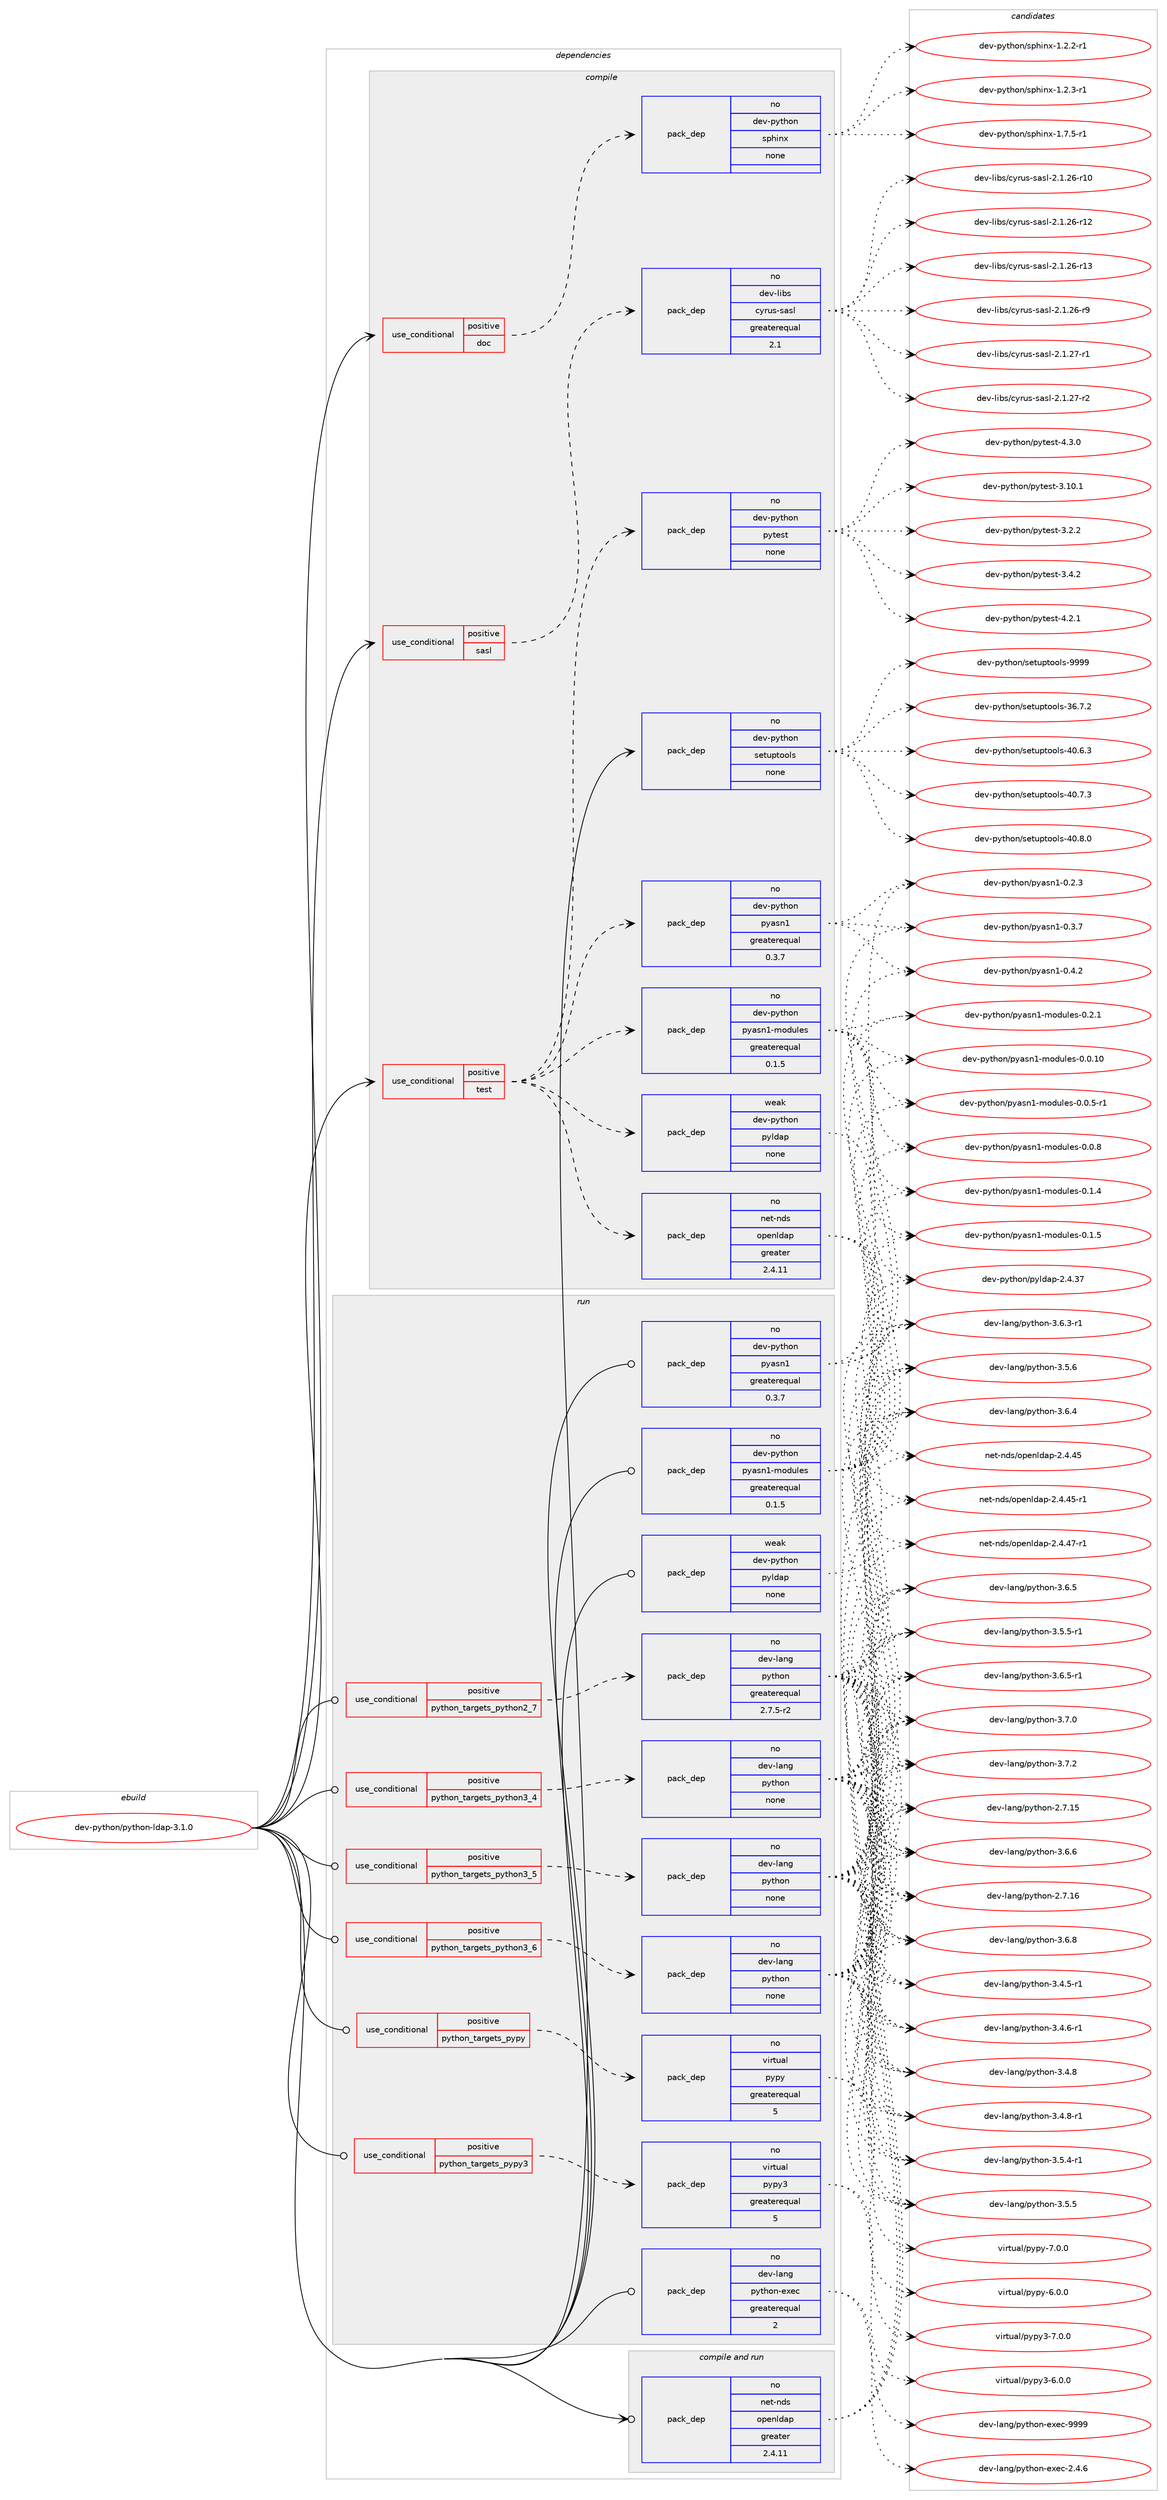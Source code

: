 digraph prolog {

# *************
# Graph options
# *************

newrank=true;
concentrate=true;
compound=true;
graph [rankdir=LR,fontname=Helvetica,fontsize=10,ranksep=1.5];#, ranksep=2.5, nodesep=0.2];
edge  [arrowhead=vee];
node  [fontname=Helvetica,fontsize=10];

# **********
# The ebuild
# **********

subgraph cluster_leftcol {
color=gray;
rank=same;
label=<<i>ebuild</i>>;
id [label="dev-python/python-ldap-3.1.0", color=red, width=4, href="../dev-python/python-ldap-3.1.0.svg"];
}

# ****************
# The dependencies
# ****************

subgraph cluster_midcol {
color=gray;
label=<<i>dependencies</i>>;
subgraph cluster_compile {
fillcolor="#eeeeee";
style=filled;
label=<<i>compile</i>>;
subgraph cond382761 {
dependency1435427 [label=<<TABLE BORDER="0" CELLBORDER="1" CELLSPACING="0" CELLPADDING="4"><TR><TD ROWSPAN="3" CELLPADDING="10">use_conditional</TD></TR><TR><TD>positive</TD></TR><TR><TD>doc</TD></TR></TABLE>>, shape=none, color=red];
subgraph pack1029312 {
dependency1435428 [label=<<TABLE BORDER="0" CELLBORDER="1" CELLSPACING="0" CELLPADDING="4" WIDTH="220"><TR><TD ROWSPAN="6" CELLPADDING="30">pack_dep</TD></TR><TR><TD WIDTH="110">no</TD></TR><TR><TD>dev-python</TD></TR><TR><TD>sphinx</TD></TR><TR><TD>none</TD></TR><TR><TD></TD></TR></TABLE>>, shape=none, color=blue];
}
dependency1435427:e -> dependency1435428:w [weight=20,style="dashed",arrowhead="vee"];
}
id:e -> dependency1435427:w [weight=20,style="solid",arrowhead="vee"];
subgraph cond382762 {
dependency1435429 [label=<<TABLE BORDER="0" CELLBORDER="1" CELLSPACING="0" CELLPADDING="4"><TR><TD ROWSPAN="3" CELLPADDING="10">use_conditional</TD></TR><TR><TD>positive</TD></TR><TR><TD>sasl</TD></TR></TABLE>>, shape=none, color=red];
subgraph pack1029313 {
dependency1435430 [label=<<TABLE BORDER="0" CELLBORDER="1" CELLSPACING="0" CELLPADDING="4" WIDTH="220"><TR><TD ROWSPAN="6" CELLPADDING="30">pack_dep</TD></TR><TR><TD WIDTH="110">no</TD></TR><TR><TD>dev-libs</TD></TR><TR><TD>cyrus-sasl</TD></TR><TR><TD>greaterequal</TD></TR><TR><TD>2.1</TD></TR></TABLE>>, shape=none, color=blue];
}
dependency1435429:e -> dependency1435430:w [weight=20,style="dashed",arrowhead="vee"];
}
id:e -> dependency1435429:w [weight=20,style="solid",arrowhead="vee"];
subgraph cond382763 {
dependency1435431 [label=<<TABLE BORDER="0" CELLBORDER="1" CELLSPACING="0" CELLPADDING="4"><TR><TD ROWSPAN="3" CELLPADDING="10">use_conditional</TD></TR><TR><TD>positive</TD></TR><TR><TD>test</TD></TR></TABLE>>, shape=none, color=red];
subgraph pack1029314 {
dependency1435432 [label=<<TABLE BORDER="0" CELLBORDER="1" CELLSPACING="0" CELLPADDING="4" WIDTH="220"><TR><TD ROWSPAN="6" CELLPADDING="30">pack_dep</TD></TR><TR><TD WIDTH="110">weak</TD></TR><TR><TD>dev-python</TD></TR><TR><TD>pyldap</TD></TR><TR><TD>none</TD></TR><TR><TD></TD></TR></TABLE>>, shape=none, color=blue];
}
dependency1435431:e -> dependency1435432:w [weight=20,style="dashed",arrowhead="vee"];
subgraph pack1029315 {
dependency1435433 [label=<<TABLE BORDER="0" CELLBORDER="1" CELLSPACING="0" CELLPADDING="4" WIDTH="220"><TR><TD ROWSPAN="6" CELLPADDING="30">pack_dep</TD></TR><TR><TD WIDTH="110">no</TD></TR><TR><TD>dev-python</TD></TR><TR><TD>pyasn1</TD></TR><TR><TD>greaterequal</TD></TR><TR><TD>0.3.7</TD></TR></TABLE>>, shape=none, color=blue];
}
dependency1435431:e -> dependency1435433:w [weight=20,style="dashed",arrowhead="vee"];
subgraph pack1029316 {
dependency1435434 [label=<<TABLE BORDER="0" CELLBORDER="1" CELLSPACING="0" CELLPADDING="4" WIDTH="220"><TR><TD ROWSPAN="6" CELLPADDING="30">pack_dep</TD></TR><TR><TD WIDTH="110">no</TD></TR><TR><TD>dev-python</TD></TR><TR><TD>pyasn1-modules</TD></TR><TR><TD>greaterequal</TD></TR><TR><TD>0.1.5</TD></TR></TABLE>>, shape=none, color=blue];
}
dependency1435431:e -> dependency1435434:w [weight=20,style="dashed",arrowhead="vee"];
subgraph pack1029317 {
dependency1435435 [label=<<TABLE BORDER="0" CELLBORDER="1" CELLSPACING="0" CELLPADDING="4" WIDTH="220"><TR><TD ROWSPAN="6" CELLPADDING="30">pack_dep</TD></TR><TR><TD WIDTH="110">no</TD></TR><TR><TD>net-nds</TD></TR><TR><TD>openldap</TD></TR><TR><TD>greater</TD></TR><TR><TD>2.4.11</TD></TR></TABLE>>, shape=none, color=blue];
}
dependency1435431:e -> dependency1435435:w [weight=20,style="dashed",arrowhead="vee"];
subgraph pack1029318 {
dependency1435436 [label=<<TABLE BORDER="0" CELLBORDER="1" CELLSPACING="0" CELLPADDING="4" WIDTH="220"><TR><TD ROWSPAN="6" CELLPADDING="30">pack_dep</TD></TR><TR><TD WIDTH="110">no</TD></TR><TR><TD>dev-python</TD></TR><TR><TD>pytest</TD></TR><TR><TD>none</TD></TR><TR><TD></TD></TR></TABLE>>, shape=none, color=blue];
}
dependency1435431:e -> dependency1435436:w [weight=20,style="dashed",arrowhead="vee"];
}
id:e -> dependency1435431:w [weight=20,style="solid",arrowhead="vee"];
subgraph pack1029319 {
dependency1435437 [label=<<TABLE BORDER="0" CELLBORDER="1" CELLSPACING="0" CELLPADDING="4" WIDTH="220"><TR><TD ROWSPAN="6" CELLPADDING="30">pack_dep</TD></TR><TR><TD WIDTH="110">no</TD></TR><TR><TD>dev-python</TD></TR><TR><TD>setuptools</TD></TR><TR><TD>none</TD></TR><TR><TD></TD></TR></TABLE>>, shape=none, color=blue];
}
id:e -> dependency1435437:w [weight=20,style="solid",arrowhead="vee"];
}
subgraph cluster_compileandrun {
fillcolor="#eeeeee";
style=filled;
label=<<i>compile and run</i>>;
subgraph pack1029320 {
dependency1435438 [label=<<TABLE BORDER="0" CELLBORDER="1" CELLSPACING="0" CELLPADDING="4" WIDTH="220"><TR><TD ROWSPAN="6" CELLPADDING="30">pack_dep</TD></TR><TR><TD WIDTH="110">no</TD></TR><TR><TD>net-nds</TD></TR><TR><TD>openldap</TD></TR><TR><TD>greater</TD></TR><TR><TD>2.4.11</TD></TR></TABLE>>, shape=none, color=blue];
}
id:e -> dependency1435438:w [weight=20,style="solid",arrowhead="odotvee"];
}
subgraph cluster_run {
fillcolor="#eeeeee";
style=filled;
label=<<i>run</i>>;
subgraph cond382764 {
dependency1435439 [label=<<TABLE BORDER="0" CELLBORDER="1" CELLSPACING="0" CELLPADDING="4"><TR><TD ROWSPAN="3" CELLPADDING="10">use_conditional</TD></TR><TR><TD>positive</TD></TR><TR><TD>python_targets_pypy</TD></TR></TABLE>>, shape=none, color=red];
subgraph pack1029321 {
dependency1435440 [label=<<TABLE BORDER="0" CELLBORDER="1" CELLSPACING="0" CELLPADDING="4" WIDTH="220"><TR><TD ROWSPAN="6" CELLPADDING="30">pack_dep</TD></TR><TR><TD WIDTH="110">no</TD></TR><TR><TD>virtual</TD></TR><TR><TD>pypy</TD></TR><TR><TD>greaterequal</TD></TR><TR><TD>5</TD></TR></TABLE>>, shape=none, color=blue];
}
dependency1435439:e -> dependency1435440:w [weight=20,style="dashed",arrowhead="vee"];
}
id:e -> dependency1435439:w [weight=20,style="solid",arrowhead="odot"];
subgraph cond382765 {
dependency1435441 [label=<<TABLE BORDER="0" CELLBORDER="1" CELLSPACING="0" CELLPADDING="4"><TR><TD ROWSPAN="3" CELLPADDING="10">use_conditional</TD></TR><TR><TD>positive</TD></TR><TR><TD>python_targets_pypy3</TD></TR></TABLE>>, shape=none, color=red];
subgraph pack1029322 {
dependency1435442 [label=<<TABLE BORDER="0" CELLBORDER="1" CELLSPACING="0" CELLPADDING="4" WIDTH="220"><TR><TD ROWSPAN="6" CELLPADDING="30">pack_dep</TD></TR><TR><TD WIDTH="110">no</TD></TR><TR><TD>virtual</TD></TR><TR><TD>pypy3</TD></TR><TR><TD>greaterequal</TD></TR><TR><TD>5</TD></TR></TABLE>>, shape=none, color=blue];
}
dependency1435441:e -> dependency1435442:w [weight=20,style="dashed",arrowhead="vee"];
}
id:e -> dependency1435441:w [weight=20,style="solid",arrowhead="odot"];
subgraph cond382766 {
dependency1435443 [label=<<TABLE BORDER="0" CELLBORDER="1" CELLSPACING="0" CELLPADDING="4"><TR><TD ROWSPAN="3" CELLPADDING="10">use_conditional</TD></TR><TR><TD>positive</TD></TR><TR><TD>python_targets_python2_7</TD></TR></TABLE>>, shape=none, color=red];
subgraph pack1029323 {
dependency1435444 [label=<<TABLE BORDER="0" CELLBORDER="1" CELLSPACING="0" CELLPADDING="4" WIDTH="220"><TR><TD ROWSPAN="6" CELLPADDING="30">pack_dep</TD></TR><TR><TD WIDTH="110">no</TD></TR><TR><TD>dev-lang</TD></TR><TR><TD>python</TD></TR><TR><TD>greaterequal</TD></TR><TR><TD>2.7.5-r2</TD></TR></TABLE>>, shape=none, color=blue];
}
dependency1435443:e -> dependency1435444:w [weight=20,style="dashed",arrowhead="vee"];
}
id:e -> dependency1435443:w [weight=20,style="solid",arrowhead="odot"];
subgraph cond382767 {
dependency1435445 [label=<<TABLE BORDER="0" CELLBORDER="1" CELLSPACING="0" CELLPADDING="4"><TR><TD ROWSPAN="3" CELLPADDING="10">use_conditional</TD></TR><TR><TD>positive</TD></TR><TR><TD>python_targets_python3_4</TD></TR></TABLE>>, shape=none, color=red];
subgraph pack1029324 {
dependency1435446 [label=<<TABLE BORDER="0" CELLBORDER="1" CELLSPACING="0" CELLPADDING="4" WIDTH="220"><TR><TD ROWSPAN="6" CELLPADDING="30">pack_dep</TD></TR><TR><TD WIDTH="110">no</TD></TR><TR><TD>dev-lang</TD></TR><TR><TD>python</TD></TR><TR><TD>none</TD></TR><TR><TD></TD></TR></TABLE>>, shape=none, color=blue];
}
dependency1435445:e -> dependency1435446:w [weight=20,style="dashed",arrowhead="vee"];
}
id:e -> dependency1435445:w [weight=20,style="solid",arrowhead="odot"];
subgraph cond382768 {
dependency1435447 [label=<<TABLE BORDER="0" CELLBORDER="1" CELLSPACING="0" CELLPADDING="4"><TR><TD ROWSPAN="3" CELLPADDING="10">use_conditional</TD></TR><TR><TD>positive</TD></TR><TR><TD>python_targets_python3_5</TD></TR></TABLE>>, shape=none, color=red];
subgraph pack1029325 {
dependency1435448 [label=<<TABLE BORDER="0" CELLBORDER="1" CELLSPACING="0" CELLPADDING="4" WIDTH="220"><TR><TD ROWSPAN="6" CELLPADDING="30">pack_dep</TD></TR><TR><TD WIDTH="110">no</TD></TR><TR><TD>dev-lang</TD></TR><TR><TD>python</TD></TR><TR><TD>none</TD></TR><TR><TD></TD></TR></TABLE>>, shape=none, color=blue];
}
dependency1435447:e -> dependency1435448:w [weight=20,style="dashed",arrowhead="vee"];
}
id:e -> dependency1435447:w [weight=20,style="solid",arrowhead="odot"];
subgraph cond382769 {
dependency1435449 [label=<<TABLE BORDER="0" CELLBORDER="1" CELLSPACING="0" CELLPADDING="4"><TR><TD ROWSPAN="3" CELLPADDING="10">use_conditional</TD></TR><TR><TD>positive</TD></TR><TR><TD>python_targets_python3_6</TD></TR></TABLE>>, shape=none, color=red];
subgraph pack1029326 {
dependency1435450 [label=<<TABLE BORDER="0" CELLBORDER="1" CELLSPACING="0" CELLPADDING="4" WIDTH="220"><TR><TD ROWSPAN="6" CELLPADDING="30">pack_dep</TD></TR><TR><TD WIDTH="110">no</TD></TR><TR><TD>dev-lang</TD></TR><TR><TD>python</TD></TR><TR><TD>none</TD></TR><TR><TD></TD></TR></TABLE>>, shape=none, color=blue];
}
dependency1435449:e -> dependency1435450:w [weight=20,style="dashed",arrowhead="vee"];
}
id:e -> dependency1435449:w [weight=20,style="solid",arrowhead="odot"];
subgraph pack1029327 {
dependency1435451 [label=<<TABLE BORDER="0" CELLBORDER="1" CELLSPACING="0" CELLPADDING="4" WIDTH="220"><TR><TD ROWSPAN="6" CELLPADDING="30">pack_dep</TD></TR><TR><TD WIDTH="110">no</TD></TR><TR><TD>dev-lang</TD></TR><TR><TD>python-exec</TD></TR><TR><TD>greaterequal</TD></TR><TR><TD>2</TD></TR></TABLE>>, shape=none, color=blue];
}
id:e -> dependency1435451:w [weight=20,style="solid",arrowhead="odot"];
subgraph pack1029328 {
dependency1435452 [label=<<TABLE BORDER="0" CELLBORDER="1" CELLSPACING="0" CELLPADDING="4" WIDTH="220"><TR><TD ROWSPAN="6" CELLPADDING="30">pack_dep</TD></TR><TR><TD WIDTH="110">no</TD></TR><TR><TD>dev-python</TD></TR><TR><TD>pyasn1</TD></TR><TR><TD>greaterequal</TD></TR><TR><TD>0.3.7</TD></TR></TABLE>>, shape=none, color=blue];
}
id:e -> dependency1435452:w [weight=20,style="solid",arrowhead="odot"];
subgraph pack1029329 {
dependency1435453 [label=<<TABLE BORDER="0" CELLBORDER="1" CELLSPACING="0" CELLPADDING="4" WIDTH="220"><TR><TD ROWSPAN="6" CELLPADDING="30">pack_dep</TD></TR><TR><TD WIDTH="110">no</TD></TR><TR><TD>dev-python</TD></TR><TR><TD>pyasn1-modules</TD></TR><TR><TD>greaterequal</TD></TR><TR><TD>0.1.5</TD></TR></TABLE>>, shape=none, color=blue];
}
id:e -> dependency1435453:w [weight=20,style="solid",arrowhead="odot"];
subgraph pack1029330 {
dependency1435454 [label=<<TABLE BORDER="0" CELLBORDER="1" CELLSPACING="0" CELLPADDING="4" WIDTH="220"><TR><TD ROWSPAN="6" CELLPADDING="30">pack_dep</TD></TR><TR><TD WIDTH="110">weak</TD></TR><TR><TD>dev-python</TD></TR><TR><TD>pyldap</TD></TR><TR><TD>none</TD></TR><TR><TD></TD></TR></TABLE>>, shape=none, color=blue];
}
id:e -> dependency1435454:w [weight=20,style="solid",arrowhead="odot"];
}
}

# **************
# The candidates
# **************

subgraph cluster_choices {
rank=same;
color=gray;
label=<<i>candidates</i>>;

subgraph choice1029312 {
color=black;
nodesep=1;
choice10010111845112121116104111110471151121041051101204549465046504511449 [label="dev-python/sphinx-1.2.2-r1", color=red, width=4,href="../dev-python/sphinx-1.2.2-r1.svg"];
choice10010111845112121116104111110471151121041051101204549465046514511449 [label="dev-python/sphinx-1.2.3-r1", color=red, width=4,href="../dev-python/sphinx-1.2.3-r1.svg"];
choice10010111845112121116104111110471151121041051101204549465546534511449 [label="dev-python/sphinx-1.7.5-r1", color=red, width=4,href="../dev-python/sphinx-1.7.5-r1.svg"];
dependency1435428:e -> choice10010111845112121116104111110471151121041051101204549465046504511449:w [style=dotted,weight="100"];
dependency1435428:e -> choice10010111845112121116104111110471151121041051101204549465046514511449:w [style=dotted,weight="100"];
dependency1435428:e -> choice10010111845112121116104111110471151121041051101204549465546534511449:w [style=dotted,weight="100"];
}
subgraph choice1029313 {
color=black;
nodesep=1;
choice10010111845108105981154799121114117115451159711510845504649465054451144948 [label="dev-libs/cyrus-sasl-2.1.26-r10", color=red, width=4,href="../dev-libs/cyrus-sasl-2.1.26-r10.svg"];
choice10010111845108105981154799121114117115451159711510845504649465054451144950 [label="dev-libs/cyrus-sasl-2.1.26-r12", color=red, width=4,href="../dev-libs/cyrus-sasl-2.1.26-r12.svg"];
choice10010111845108105981154799121114117115451159711510845504649465054451144951 [label="dev-libs/cyrus-sasl-2.1.26-r13", color=red, width=4,href="../dev-libs/cyrus-sasl-2.1.26-r13.svg"];
choice100101118451081059811547991211141171154511597115108455046494650544511457 [label="dev-libs/cyrus-sasl-2.1.26-r9", color=red, width=4,href="../dev-libs/cyrus-sasl-2.1.26-r9.svg"];
choice100101118451081059811547991211141171154511597115108455046494650554511449 [label="dev-libs/cyrus-sasl-2.1.27-r1", color=red, width=4,href="../dev-libs/cyrus-sasl-2.1.27-r1.svg"];
choice100101118451081059811547991211141171154511597115108455046494650554511450 [label="dev-libs/cyrus-sasl-2.1.27-r2", color=red, width=4,href="../dev-libs/cyrus-sasl-2.1.27-r2.svg"];
dependency1435430:e -> choice10010111845108105981154799121114117115451159711510845504649465054451144948:w [style=dotted,weight="100"];
dependency1435430:e -> choice10010111845108105981154799121114117115451159711510845504649465054451144950:w [style=dotted,weight="100"];
dependency1435430:e -> choice10010111845108105981154799121114117115451159711510845504649465054451144951:w [style=dotted,weight="100"];
dependency1435430:e -> choice100101118451081059811547991211141171154511597115108455046494650544511457:w [style=dotted,weight="100"];
dependency1435430:e -> choice100101118451081059811547991211141171154511597115108455046494650554511449:w [style=dotted,weight="100"];
dependency1435430:e -> choice100101118451081059811547991211141171154511597115108455046494650554511450:w [style=dotted,weight="100"];
}
subgraph choice1029314 {
color=black;
nodesep=1;
choice10010111845112121116104111110471121211081009711245504652465155 [label="dev-python/pyldap-2.4.37", color=red, width=4,href="../dev-python/pyldap-2.4.37.svg"];
dependency1435432:e -> choice10010111845112121116104111110471121211081009711245504652465155:w [style=dotted,weight="100"];
}
subgraph choice1029315 {
color=black;
nodesep=1;
choice10010111845112121116104111110471121219711511049454846504651 [label="dev-python/pyasn1-0.2.3", color=red, width=4,href="../dev-python/pyasn1-0.2.3.svg"];
choice10010111845112121116104111110471121219711511049454846514655 [label="dev-python/pyasn1-0.3.7", color=red, width=4,href="../dev-python/pyasn1-0.3.7.svg"];
choice10010111845112121116104111110471121219711511049454846524650 [label="dev-python/pyasn1-0.4.2", color=red, width=4,href="../dev-python/pyasn1-0.4.2.svg"];
dependency1435433:e -> choice10010111845112121116104111110471121219711511049454846504651:w [style=dotted,weight="100"];
dependency1435433:e -> choice10010111845112121116104111110471121219711511049454846514655:w [style=dotted,weight="100"];
dependency1435433:e -> choice10010111845112121116104111110471121219711511049454846524650:w [style=dotted,weight="100"];
}
subgraph choice1029316 {
color=black;
nodesep=1;
choice100101118451121211161041111104711212197115110494510911110011710810111545484648464948 [label="dev-python/pyasn1-modules-0.0.10", color=red, width=4,href="../dev-python/pyasn1-modules-0.0.10.svg"];
choice10010111845112121116104111110471121219711511049451091111001171081011154548464846534511449 [label="dev-python/pyasn1-modules-0.0.5-r1", color=red, width=4,href="../dev-python/pyasn1-modules-0.0.5-r1.svg"];
choice1001011184511212111610411111047112121971151104945109111100117108101115454846484656 [label="dev-python/pyasn1-modules-0.0.8", color=red, width=4,href="../dev-python/pyasn1-modules-0.0.8.svg"];
choice1001011184511212111610411111047112121971151104945109111100117108101115454846494652 [label="dev-python/pyasn1-modules-0.1.4", color=red, width=4,href="../dev-python/pyasn1-modules-0.1.4.svg"];
choice1001011184511212111610411111047112121971151104945109111100117108101115454846494653 [label="dev-python/pyasn1-modules-0.1.5", color=red, width=4,href="../dev-python/pyasn1-modules-0.1.5.svg"];
choice1001011184511212111610411111047112121971151104945109111100117108101115454846504649 [label="dev-python/pyasn1-modules-0.2.1", color=red, width=4,href="../dev-python/pyasn1-modules-0.2.1.svg"];
dependency1435434:e -> choice100101118451121211161041111104711212197115110494510911110011710810111545484648464948:w [style=dotted,weight="100"];
dependency1435434:e -> choice10010111845112121116104111110471121219711511049451091111001171081011154548464846534511449:w [style=dotted,weight="100"];
dependency1435434:e -> choice1001011184511212111610411111047112121971151104945109111100117108101115454846484656:w [style=dotted,weight="100"];
dependency1435434:e -> choice1001011184511212111610411111047112121971151104945109111100117108101115454846494652:w [style=dotted,weight="100"];
dependency1435434:e -> choice1001011184511212111610411111047112121971151104945109111100117108101115454846494653:w [style=dotted,weight="100"];
dependency1435434:e -> choice1001011184511212111610411111047112121971151104945109111100117108101115454846504649:w [style=dotted,weight="100"];
}
subgraph choice1029317 {
color=black;
nodesep=1;
choice11010111645110100115471111121011101081009711245504652465253 [label="net-nds/openldap-2.4.45", color=red, width=4,href="../net-nds/openldap-2.4.45.svg"];
choice110101116451101001154711111210111010810097112455046524652534511449 [label="net-nds/openldap-2.4.45-r1", color=red, width=4,href="../net-nds/openldap-2.4.45-r1.svg"];
choice110101116451101001154711111210111010810097112455046524652554511449 [label="net-nds/openldap-2.4.47-r1", color=red, width=4,href="../net-nds/openldap-2.4.47-r1.svg"];
dependency1435435:e -> choice11010111645110100115471111121011101081009711245504652465253:w [style=dotted,weight="100"];
dependency1435435:e -> choice110101116451101001154711111210111010810097112455046524652534511449:w [style=dotted,weight="100"];
dependency1435435:e -> choice110101116451101001154711111210111010810097112455046524652554511449:w [style=dotted,weight="100"];
}
subgraph choice1029318 {
color=black;
nodesep=1;
choice100101118451121211161041111104711212111610111511645514649484649 [label="dev-python/pytest-3.10.1", color=red, width=4,href="../dev-python/pytest-3.10.1.svg"];
choice1001011184511212111610411111047112121116101115116455146504650 [label="dev-python/pytest-3.2.2", color=red, width=4,href="../dev-python/pytest-3.2.2.svg"];
choice1001011184511212111610411111047112121116101115116455146524650 [label="dev-python/pytest-3.4.2", color=red, width=4,href="../dev-python/pytest-3.4.2.svg"];
choice1001011184511212111610411111047112121116101115116455246504649 [label="dev-python/pytest-4.2.1", color=red, width=4,href="../dev-python/pytest-4.2.1.svg"];
choice1001011184511212111610411111047112121116101115116455246514648 [label="dev-python/pytest-4.3.0", color=red, width=4,href="../dev-python/pytest-4.3.0.svg"];
dependency1435436:e -> choice100101118451121211161041111104711212111610111511645514649484649:w [style=dotted,weight="100"];
dependency1435436:e -> choice1001011184511212111610411111047112121116101115116455146504650:w [style=dotted,weight="100"];
dependency1435436:e -> choice1001011184511212111610411111047112121116101115116455146524650:w [style=dotted,weight="100"];
dependency1435436:e -> choice1001011184511212111610411111047112121116101115116455246504649:w [style=dotted,weight="100"];
dependency1435436:e -> choice1001011184511212111610411111047112121116101115116455246514648:w [style=dotted,weight="100"];
}
subgraph choice1029319 {
color=black;
nodesep=1;
choice100101118451121211161041111104711510111611711211611111110811545515446554650 [label="dev-python/setuptools-36.7.2", color=red, width=4,href="../dev-python/setuptools-36.7.2.svg"];
choice100101118451121211161041111104711510111611711211611111110811545524846544651 [label="dev-python/setuptools-40.6.3", color=red, width=4,href="../dev-python/setuptools-40.6.3.svg"];
choice100101118451121211161041111104711510111611711211611111110811545524846554651 [label="dev-python/setuptools-40.7.3", color=red, width=4,href="../dev-python/setuptools-40.7.3.svg"];
choice100101118451121211161041111104711510111611711211611111110811545524846564648 [label="dev-python/setuptools-40.8.0", color=red, width=4,href="../dev-python/setuptools-40.8.0.svg"];
choice10010111845112121116104111110471151011161171121161111111081154557575757 [label="dev-python/setuptools-9999", color=red, width=4,href="../dev-python/setuptools-9999.svg"];
dependency1435437:e -> choice100101118451121211161041111104711510111611711211611111110811545515446554650:w [style=dotted,weight="100"];
dependency1435437:e -> choice100101118451121211161041111104711510111611711211611111110811545524846544651:w [style=dotted,weight="100"];
dependency1435437:e -> choice100101118451121211161041111104711510111611711211611111110811545524846554651:w [style=dotted,weight="100"];
dependency1435437:e -> choice100101118451121211161041111104711510111611711211611111110811545524846564648:w [style=dotted,weight="100"];
dependency1435437:e -> choice10010111845112121116104111110471151011161171121161111111081154557575757:w [style=dotted,weight="100"];
}
subgraph choice1029320 {
color=black;
nodesep=1;
choice11010111645110100115471111121011101081009711245504652465253 [label="net-nds/openldap-2.4.45", color=red, width=4,href="../net-nds/openldap-2.4.45.svg"];
choice110101116451101001154711111210111010810097112455046524652534511449 [label="net-nds/openldap-2.4.45-r1", color=red, width=4,href="../net-nds/openldap-2.4.45-r1.svg"];
choice110101116451101001154711111210111010810097112455046524652554511449 [label="net-nds/openldap-2.4.47-r1", color=red, width=4,href="../net-nds/openldap-2.4.47-r1.svg"];
dependency1435438:e -> choice11010111645110100115471111121011101081009711245504652465253:w [style=dotted,weight="100"];
dependency1435438:e -> choice110101116451101001154711111210111010810097112455046524652534511449:w [style=dotted,weight="100"];
dependency1435438:e -> choice110101116451101001154711111210111010810097112455046524652554511449:w [style=dotted,weight="100"];
}
subgraph choice1029321 {
color=black;
nodesep=1;
choice1181051141161179710847112121112121455446484648 [label="virtual/pypy-6.0.0", color=red, width=4,href="../virtual/pypy-6.0.0.svg"];
choice1181051141161179710847112121112121455546484648 [label="virtual/pypy-7.0.0", color=red, width=4,href="../virtual/pypy-7.0.0.svg"];
dependency1435440:e -> choice1181051141161179710847112121112121455446484648:w [style=dotted,weight="100"];
dependency1435440:e -> choice1181051141161179710847112121112121455546484648:w [style=dotted,weight="100"];
}
subgraph choice1029322 {
color=black;
nodesep=1;
choice118105114116117971084711212111212151455446484648 [label="virtual/pypy3-6.0.0", color=red, width=4,href="../virtual/pypy3-6.0.0.svg"];
choice118105114116117971084711212111212151455546484648 [label="virtual/pypy3-7.0.0", color=red, width=4,href="../virtual/pypy3-7.0.0.svg"];
dependency1435442:e -> choice118105114116117971084711212111212151455446484648:w [style=dotted,weight="100"];
dependency1435442:e -> choice118105114116117971084711212111212151455546484648:w [style=dotted,weight="100"];
}
subgraph choice1029323 {
color=black;
nodesep=1;
choice10010111845108971101034711212111610411111045504655464953 [label="dev-lang/python-2.7.15", color=red, width=4,href="../dev-lang/python-2.7.15.svg"];
choice10010111845108971101034711212111610411111045504655464954 [label="dev-lang/python-2.7.16", color=red, width=4,href="../dev-lang/python-2.7.16.svg"];
choice1001011184510897110103471121211161041111104551465246534511449 [label="dev-lang/python-3.4.5-r1", color=red, width=4,href="../dev-lang/python-3.4.5-r1.svg"];
choice1001011184510897110103471121211161041111104551465246544511449 [label="dev-lang/python-3.4.6-r1", color=red, width=4,href="../dev-lang/python-3.4.6-r1.svg"];
choice100101118451089711010347112121116104111110455146524656 [label="dev-lang/python-3.4.8", color=red, width=4,href="../dev-lang/python-3.4.8.svg"];
choice1001011184510897110103471121211161041111104551465246564511449 [label="dev-lang/python-3.4.8-r1", color=red, width=4,href="../dev-lang/python-3.4.8-r1.svg"];
choice1001011184510897110103471121211161041111104551465346524511449 [label="dev-lang/python-3.5.4-r1", color=red, width=4,href="../dev-lang/python-3.5.4-r1.svg"];
choice100101118451089711010347112121116104111110455146534653 [label="dev-lang/python-3.5.5", color=red, width=4,href="../dev-lang/python-3.5.5.svg"];
choice1001011184510897110103471121211161041111104551465346534511449 [label="dev-lang/python-3.5.5-r1", color=red, width=4,href="../dev-lang/python-3.5.5-r1.svg"];
choice100101118451089711010347112121116104111110455146534654 [label="dev-lang/python-3.5.6", color=red, width=4,href="../dev-lang/python-3.5.6.svg"];
choice1001011184510897110103471121211161041111104551465446514511449 [label="dev-lang/python-3.6.3-r1", color=red, width=4,href="../dev-lang/python-3.6.3-r1.svg"];
choice100101118451089711010347112121116104111110455146544652 [label="dev-lang/python-3.6.4", color=red, width=4,href="../dev-lang/python-3.6.4.svg"];
choice100101118451089711010347112121116104111110455146544653 [label="dev-lang/python-3.6.5", color=red, width=4,href="../dev-lang/python-3.6.5.svg"];
choice1001011184510897110103471121211161041111104551465446534511449 [label="dev-lang/python-3.6.5-r1", color=red, width=4,href="../dev-lang/python-3.6.5-r1.svg"];
choice100101118451089711010347112121116104111110455146544654 [label="dev-lang/python-3.6.6", color=red, width=4,href="../dev-lang/python-3.6.6.svg"];
choice100101118451089711010347112121116104111110455146544656 [label="dev-lang/python-3.6.8", color=red, width=4,href="../dev-lang/python-3.6.8.svg"];
choice100101118451089711010347112121116104111110455146554648 [label="dev-lang/python-3.7.0", color=red, width=4,href="../dev-lang/python-3.7.0.svg"];
choice100101118451089711010347112121116104111110455146554650 [label="dev-lang/python-3.7.2", color=red, width=4,href="../dev-lang/python-3.7.2.svg"];
dependency1435444:e -> choice10010111845108971101034711212111610411111045504655464953:w [style=dotted,weight="100"];
dependency1435444:e -> choice10010111845108971101034711212111610411111045504655464954:w [style=dotted,weight="100"];
dependency1435444:e -> choice1001011184510897110103471121211161041111104551465246534511449:w [style=dotted,weight="100"];
dependency1435444:e -> choice1001011184510897110103471121211161041111104551465246544511449:w [style=dotted,weight="100"];
dependency1435444:e -> choice100101118451089711010347112121116104111110455146524656:w [style=dotted,weight="100"];
dependency1435444:e -> choice1001011184510897110103471121211161041111104551465246564511449:w [style=dotted,weight="100"];
dependency1435444:e -> choice1001011184510897110103471121211161041111104551465346524511449:w [style=dotted,weight="100"];
dependency1435444:e -> choice100101118451089711010347112121116104111110455146534653:w [style=dotted,weight="100"];
dependency1435444:e -> choice1001011184510897110103471121211161041111104551465346534511449:w [style=dotted,weight="100"];
dependency1435444:e -> choice100101118451089711010347112121116104111110455146534654:w [style=dotted,weight="100"];
dependency1435444:e -> choice1001011184510897110103471121211161041111104551465446514511449:w [style=dotted,weight="100"];
dependency1435444:e -> choice100101118451089711010347112121116104111110455146544652:w [style=dotted,weight="100"];
dependency1435444:e -> choice100101118451089711010347112121116104111110455146544653:w [style=dotted,weight="100"];
dependency1435444:e -> choice1001011184510897110103471121211161041111104551465446534511449:w [style=dotted,weight="100"];
dependency1435444:e -> choice100101118451089711010347112121116104111110455146544654:w [style=dotted,weight="100"];
dependency1435444:e -> choice100101118451089711010347112121116104111110455146544656:w [style=dotted,weight="100"];
dependency1435444:e -> choice100101118451089711010347112121116104111110455146554648:w [style=dotted,weight="100"];
dependency1435444:e -> choice100101118451089711010347112121116104111110455146554650:w [style=dotted,weight="100"];
}
subgraph choice1029324 {
color=black;
nodesep=1;
choice10010111845108971101034711212111610411111045504655464953 [label="dev-lang/python-2.7.15", color=red, width=4,href="../dev-lang/python-2.7.15.svg"];
choice10010111845108971101034711212111610411111045504655464954 [label="dev-lang/python-2.7.16", color=red, width=4,href="../dev-lang/python-2.7.16.svg"];
choice1001011184510897110103471121211161041111104551465246534511449 [label="dev-lang/python-3.4.5-r1", color=red, width=4,href="../dev-lang/python-3.4.5-r1.svg"];
choice1001011184510897110103471121211161041111104551465246544511449 [label="dev-lang/python-3.4.6-r1", color=red, width=4,href="../dev-lang/python-3.4.6-r1.svg"];
choice100101118451089711010347112121116104111110455146524656 [label="dev-lang/python-3.4.8", color=red, width=4,href="../dev-lang/python-3.4.8.svg"];
choice1001011184510897110103471121211161041111104551465246564511449 [label="dev-lang/python-3.4.8-r1", color=red, width=4,href="../dev-lang/python-3.4.8-r1.svg"];
choice1001011184510897110103471121211161041111104551465346524511449 [label="dev-lang/python-3.5.4-r1", color=red, width=4,href="../dev-lang/python-3.5.4-r1.svg"];
choice100101118451089711010347112121116104111110455146534653 [label="dev-lang/python-3.5.5", color=red, width=4,href="../dev-lang/python-3.5.5.svg"];
choice1001011184510897110103471121211161041111104551465346534511449 [label="dev-lang/python-3.5.5-r1", color=red, width=4,href="../dev-lang/python-3.5.5-r1.svg"];
choice100101118451089711010347112121116104111110455146534654 [label="dev-lang/python-3.5.6", color=red, width=4,href="../dev-lang/python-3.5.6.svg"];
choice1001011184510897110103471121211161041111104551465446514511449 [label="dev-lang/python-3.6.3-r1", color=red, width=4,href="../dev-lang/python-3.6.3-r1.svg"];
choice100101118451089711010347112121116104111110455146544652 [label="dev-lang/python-3.6.4", color=red, width=4,href="../dev-lang/python-3.6.4.svg"];
choice100101118451089711010347112121116104111110455146544653 [label="dev-lang/python-3.6.5", color=red, width=4,href="../dev-lang/python-3.6.5.svg"];
choice1001011184510897110103471121211161041111104551465446534511449 [label="dev-lang/python-3.6.5-r1", color=red, width=4,href="../dev-lang/python-3.6.5-r1.svg"];
choice100101118451089711010347112121116104111110455146544654 [label="dev-lang/python-3.6.6", color=red, width=4,href="../dev-lang/python-3.6.6.svg"];
choice100101118451089711010347112121116104111110455146544656 [label="dev-lang/python-3.6.8", color=red, width=4,href="../dev-lang/python-3.6.8.svg"];
choice100101118451089711010347112121116104111110455146554648 [label="dev-lang/python-3.7.0", color=red, width=4,href="../dev-lang/python-3.7.0.svg"];
choice100101118451089711010347112121116104111110455146554650 [label="dev-lang/python-3.7.2", color=red, width=4,href="../dev-lang/python-3.7.2.svg"];
dependency1435446:e -> choice10010111845108971101034711212111610411111045504655464953:w [style=dotted,weight="100"];
dependency1435446:e -> choice10010111845108971101034711212111610411111045504655464954:w [style=dotted,weight="100"];
dependency1435446:e -> choice1001011184510897110103471121211161041111104551465246534511449:w [style=dotted,weight="100"];
dependency1435446:e -> choice1001011184510897110103471121211161041111104551465246544511449:w [style=dotted,weight="100"];
dependency1435446:e -> choice100101118451089711010347112121116104111110455146524656:w [style=dotted,weight="100"];
dependency1435446:e -> choice1001011184510897110103471121211161041111104551465246564511449:w [style=dotted,weight="100"];
dependency1435446:e -> choice1001011184510897110103471121211161041111104551465346524511449:w [style=dotted,weight="100"];
dependency1435446:e -> choice100101118451089711010347112121116104111110455146534653:w [style=dotted,weight="100"];
dependency1435446:e -> choice1001011184510897110103471121211161041111104551465346534511449:w [style=dotted,weight="100"];
dependency1435446:e -> choice100101118451089711010347112121116104111110455146534654:w [style=dotted,weight="100"];
dependency1435446:e -> choice1001011184510897110103471121211161041111104551465446514511449:w [style=dotted,weight="100"];
dependency1435446:e -> choice100101118451089711010347112121116104111110455146544652:w [style=dotted,weight="100"];
dependency1435446:e -> choice100101118451089711010347112121116104111110455146544653:w [style=dotted,weight="100"];
dependency1435446:e -> choice1001011184510897110103471121211161041111104551465446534511449:w [style=dotted,weight="100"];
dependency1435446:e -> choice100101118451089711010347112121116104111110455146544654:w [style=dotted,weight="100"];
dependency1435446:e -> choice100101118451089711010347112121116104111110455146544656:w [style=dotted,weight="100"];
dependency1435446:e -> choice100101118451089711010347112121116104111110455146554648:w [style=dotted,weight="100"];
dependency1435446:e -> choice100101118451089711010347112121116104111110455146554650:w [style=dotted,weight="100"];
}
subgraph choice1029325 {
color=black;
nodesep=1;
choice10010111845108971101034711212111610411111045504655464953 [label="dev-lang/python-2.7.15", color=red, width=4,href="../dev-lang/python-2.7.15.svg"];
choice10010111845108971101034711212111610411111045504655464954 [label="dev-lang/python-2.7.16", color=red, width=4,href="../dev-lang/python-2.7.16.svg"];
choice1001011184510897110103471121211161041111104551465246534511449 [label="dev-lang/python-3.4.5-r1", color=red, width=4,href="../dev-lang/python-3.4.5-r1.svg"];
choice1001011184510897110103471121211161041111104551465246544511449 [label="dev-lang/python-3.4.6-r1", color=red, width=4,href="../dev-lang/python-3.4.6-r1.svg"];
choice100101118451089711010347112121116104111110455146524656 [label="dev-lang/python-3.4.8", color=red, width=4,href="../dev-lang/python-3.4.8.svg"];
choice1001011184510897110103471121211161041111104551465246564511449 [label="dev-lang/python-3.4.8-r1", color=red, width=4,href="../dev-lang/python-3.4.8-r1.svg"];
choice1001011184510897110103471121211161041111104551465346524511449 [label="dev-lang/python-3.5.4-r1", color=red, width=4,href="../dev-lang/python-3.5.4-r1.svg"];
choice100101118451089711010347112121116104111110455146534653 [label="dev-lang/python-3.5.5", color=red, width=4,href="../dev-lang/python-3.5.5.svg"];
choice1001011184510897110103471121211161041111104551465346534511449 [label="dev-lang/python-3.5.5-r1", color=red, width=4,href="../dev-lang/python-3.5.5-r1.svg"];
choice100101118451089711010347112121116104111110455146534654 [label="dev-lang/python-3.5.6", color=red, width=4,href="../dev-lang/python-3.5.6.svg"];
choice1001011184510897110103471121211161041111104551465446514511449 [label="dev-lang/python-3.6.3-r1", color=red, width=4,href="../dev-lang/python-3.6.3-r1.svg"];
choice100101118451089711010347112121116104111110455146544652 [label="dev-lang/python-3.6.4", color=red, width=4,href="../dev-lang/python-3.6.4.svg"];
choice100101118451089711010347112121116104111110455146544653 [label="dev-lang/python-3.6.5", color=red, width=4,href="../dev-lang/python-3.6.5.svg"];
choice1001011184510897110103471121211161041111104551465446534511449 [label="dev-lang/python-3.6.5-r1", color=red, width=4,href="../dev-lang/python-3.6.5-r1.svg"];
choice100101118451089711010347112121116104111110455146544654 [label="dev-lang/python-3.6.6", color=red, width=4,href="../dev-lang/python-3.6.6.svg"];
choice100101118451089711010347112121116104111110455146544656 [label="dev-lang/python-3.6.8", color=red, width=4,href="../dev-lang/python-3.6.8.svg"];
choice100101118451089711010347112121116104111110455146554648 [label="dev-lang/python-3.7.0", color=red, width=4,href="../dev-lang/python-3.7.0.svg"];
choice100101118451089711010347112121116104111110455146554650 [label="dev-lang/python-3.7.2", color=red, width=4,href="../dev-lang/python-3.7.2.svg"];
dependency1435448:e -> choice10010111845108971101034711212111610411111045504655464953:w [style=dotted,weight="100"];
dependency1435448:e -> choice10010111845108971101034711212111610411111045504655464954:w [style=dotted,weight="100"];
dependency1435448:e -> choice1001011184510897110103471121211161041111104551465246534511449:w [style=dotted,weight="100"];
dependency1435448:e -> choice1001011184510897110103471121211161041111104551465246544511449:w [style=dotted,weight="100"];
dependency1435448:e -> choice100101118451089711010347112121116104111110455146524656:w [style=dotted,weight="100"];
dependency1435448:e -> choice1001011184510897110103471121211161041111104551465246564511449:w [style=dotted,weight="100"];
dependency1435448:e -> choice1001011184510897110103471121211161041111104551465346524511449:w [style=dotted,weight="100"];
dependency1435448:e -> choice100101118451089711010347112121116104111110455146534653:w [style=dotted,weight="100"];
dependency1435448:e -> choice1001011184510897110103471121211161041111104551465346534511449:w [style=dotted,weight="100"];
dependency1435448:e -> choice100101118451089711010347112121116104111110455146534654:w [style=dotted,weight="100"];
dependency1435448:e -> choice1001011184510897110103471121211161041111104551465446514511449:w [style=dotted,weight="100"];
dependency1435448:e -> choice100101118451089711010347112121116104111110455146544652:w [style=dotted,weight="100"];
dependency1435448:e -> choice100101118451089711010347112121116104111110455146544653:w [style=dotted,weight="100"];
dependency1435448:e -> choice1001011184510897110103471121211161041111104551465446534511449:w [style=dotted,weight="100"];
dependency1435448:e -> choice100101118451089711010347112121116104111110455146544654:w [style=dotted,weight="100"];
dependency1435448:e -> choice100101118451089711010347112121116104111110455146544656:w [style=dotted,weight="100"];
dependency1435448:e -> choice100101118451089711010347112121116104111110455146554648:w [style=dotted,weight="100"];
dependency1435448:e -> choice100101118451089711010347112121116104111110455146554650:w [style=dotted,weight="100"];
}
subgraph choice1029326 {
color=black;
nodesep=1;
choice10010111845108971101034711212111610411111045504655464953 [label="dev-lang/python-2.7.15", color=red, width=4,href="../dev-lang/python-2.7.15.svg"];
choice10010111845108971101034711212111610411111045504655464954 [label="dev-lang/python-2.7.16", color=red, width=4,href="../dev-lang/python-2.7.16.svg"];
choice1001011184510897110103471121211161041111104551465246534511449 [label="dev-lang/python-3.4.5-r1", color=red, width=4,href="../dev-lang/python-3.4.5-r1.svg"];
choice1001011184510897110103471121211161041111104551465246544511449 [label="dev-lang/python-3.4.6-r1", color=red, width=4,href="../dev-lang/python-3.4.6-r1.svg"];
choice100101118451089711010347112121116104111110455146524656 [label="dev-lang/python-3.4.8", color=red, width=4,href="../dev-lang/python-3.4.8.svg"];
choice1001011184510897110103471121211161041111104551465246564511449 [label="dev-lang/python-3.4.8-r1", color=red, width=4,href="../dev-lang/python-3.4.8-r1.svg"];
choice1001011184510897110103471121211161041111104551465346524511449 [label="dev-lang/python-3.5.4-r1", color=red, width=4,href="../dev-lang/python-3.5.4-r1.svg"];
choice100101118451089711010347112121116104111110455146534653 [label="dev-lang/python-3.5.5", color=red, width=4,href="../dev-lang/python-3.5.5.svg"];
choice1001011184510897110103471121211161041111104551465346534511449 [label="dev-lang/python-3.5.5-r1", color=red, width=4,href="../dev-lang/python-3.5.5-r1.svg"];
choice100101118451089711010347112121116104111110455146534654 [label="dev-lang/python-3.5.6", color=red, width=4,href="../dev-lang/python-3.5.6.svg"];
choice1001011184510897110103471121211161041111104551465446514511449 [label="dev-lang/python-3.6.3-r1", color=red, width=4,href="../dev-lang/python-3.6.3-r1.svg"];
choice100101118451089711010347112121116104111110455146544652 [label="dev-lang/python-3.6.4", color=red, width=4,href="../dev-lang/python-3.6.4.svg"];
choice100101118451089711010347112121116104111110455146544653 [label="dev-lang/python-3.6.5", color=red, width=4,href="../dev-lang/python-3.6.5.svg"];
choice1001011184510897110103471121211161041111104551465446534511449 [label="dev-lang/python-3.6.5-r1", color=red, width=4,href="../dev-lang/python-3.6.5-r1.svg"];
choice100101118451089711010347112121116104111110455146544654 [label="dev-lang/python-3.6.6", color=red, width=4,href="../dev-lang/python-3.6.6.svg"];
choice100101118451089711010347112121116104111110455146544656 [label="dev-lang/python-3.6.8", color=red, width=4,href="../dev-lang/python-3.6.8.svg"];
choice100101118451089711010347112121116104111110455146554648 [label="dev-lang/python-3.7.0", color=red, width=4,href="../dev-lang/python-3.7.0.svg"];
choice100101118451089711010347112121116104111110455146554650 [label="dev-lang/python-3.7.2", color=red, width=4,href="../dev-lang/python-3.7.2.svg"];
dependency1435450:e -> choice10010111845108971101034711212111610411111045504655464953:w [style=dotted,weight="100"];
dependency1435450:e -> choice10010111845108971101034711212111610411111045504655464954:w [style=dotted,weight="100"];
dependency1435450:e -> choice1001011184510897110103471121211161041111104551465246534511449:w [style=dotted,weight="100"];
dependency1435450:e -> choice1001011184510897110103471121211161041111104551465246544511449:w [style=dotted,weight="100"];
dependency1435450:e -> choice100101118451089711010347112121116104111110455146524656:w [style=dotted,weight="100"];
dependency1435450:e -> choice1001011184510897110103471121211161041111104551465246564511449:w [style=dotted,weight="100"];
dependency1435450:e -> choice1001011184510897110103471121211161041111104551465346524511449:w [style=dotted,weight="100"];
dependency1435450:e -> choice100101118451089711010347112121116104111110455146534653:w [style=dotted,weight="100"];
dependency1435450:e -> choice1001011184510897110103471121211161041111104551465346534511449:w [style=dotted,weight="100"];
dependency1435450:e -> choice100101118451089711010347112121116104111110455146534654:w [style=dotted,weight="100"];
dependency1435450:e -> choice1001011184510897110103471121211161041111104551465446514511449:w [style=dotted,weight="100"];
dependency1435450:e -> choice100101118451089711010347112121116104111110455146544652:w [style=dotted,weight="100"];
dependency1435450:e -> choice100101118451089711010347112121116104111110455146544653:w [style=dotted,weight="100"];
dependency1435450:e -> choice1001011184510897110103471121211161041111104551465446534511449:w [style=dotted,weight="100"];
dependency1435450:e -> choice100101118451089711010347112121116104111110455146544654:w [style=dotted,weight="100"];
dependency1435450:e -> choice100101118451089711010347112121116104111110455146544656:w [style=dotted,weight="100"];
dependency1435450:e -> choice100101118451089711010347112121116104111110455146554648:w [style=dotted,weight="100"];
dependency1435450:e -> choice100101118451089711010347112121116104111110455146554650:w [style=dotted,weight="100"];
}
subgraph choice1029327 {
color=black;
nodesep=1;
choice1001011184510897110103471121211161041111104510112010199455046524654 [label="dev-lang/python-exec-2.4.6", color=red, width=4,href="../dev-lang/python-exec-2.4.6.svg"];
choice10010111845108971101034711212111610411111045101120101994557575757 [label="dev-lang/python-exec-9999", color=red, width=4,href="../dev-lang/python-exec-9999.svg"];
dependency1435451:e -> choice1001011184510897110103471121211161041111104510112010199455046524654:w [style=dotted,weight="100"];
dependency1435451:e -> choice10010111845108971101034711212111610411111045101120101994557575757:w [style=dotted,weight="100"];
}
subgraph choice1029328 {
color=black;
nodesep=1;
choice10010111845112121116104111110471121219711511049454846504651 [label="dev-python/pyasn1-0.2.3", color=red, width=4,href="../dev-python/pyasn1-0.2.3.svg"];
choice10010111845112121116104111110471121219711511049454846514655 [label="dev-python/pyasn1-0.3.7", color=red, width=4,href="../dev-python/pyasn1-0.3.7.svg"];
choice10010111845112121116104111110471121219711511049454846524650 [label="dev-python/pyasn1-0.4.2", color=red, width=4,href="../dev-python/pyasn1-0.4.2.svg"];
dependency1435452:e -> choice10010111845112121116104111110471121219711511049454846504651:w [style=dotted,weight="100"];
dependency1435452:e -> choice10010111845112121116104111110471121219711511049454846514655:w [style=dotted,weight="100"];
dependency1435452:e -> choice10010111845112121116104111110471121219711511049454846524650:w [style=dotted,weight="100"];
}
subgraph choice1029329 {
color=black;
nodesep=1;
choice100101118451121211161041111104711212197115110494510911110011710810111545484648464948 [label="dev-python/pyasn1-modules-0.0.10", color=red, width=4,href="../dev-python/pyasn1-modules-0.0.10.svg"];
choice10010111845112121116104111110471121219711511049451091111001171081011154548464846534511449 [label="dev-python/pyasn1-modules-0.0.5-r1", color=red, width=4,href="../dev-python/pyasn1-modules-0.0.5-r1.svg"];
choice1001011184511212111610411111047112121971151104945109111100117108101115454846484656 [label="dev-python/pyasn1-modules-0.0.8", color=red, width=4,href="../dev-python/pyasn1-modules-0.0.8.svg"];
choice1001011184511212111610411111047112121971151104945109111100117108101115454846494652 [label="dev-python/pyasn1-modules-0.1.4", color=red, width=4,href="../dev-python/pyasn1-modules-0.1.4.svg"];
choice1001011184511212111610411111047112121971151104945109111100117108101115454846494653 [label="dev-python/pyasn1-modules-0.1.5", color=red, width=4,href="../dev-python/pyasn1-modules-0.1.5.svg"];
choice1001011184511212111610411111047112121971151104945109111100117108101115454846504649 [label="dev-python/pyasn1-modules-0.2.1", color=red, width=4,href="../dev-python/pyasn1-modules-0.2.1.svg"];
dependency1435453:e -> choice100101118451121211161041111104711212197115110494510911110011710810111545484648464948:w [style=dotted,weight="100"];
dependency1435453:e -> choice10010111845112121116104111110471121219711511049451091111001171081011154548464846534511449:w [style=dotted,weight="100"];
dependency1435453:e -> choice1001011184511212111610411111047112121971151104945109111100117108101115454846484656:w [style=dotted,weight="100"];
dependency1435453:e -> choice1001011184511212111610411111047112121971151104945109111100117108101115454846494652:w [style=dotted,weight="100"];
dependency1435453:e -> choice1001011184511212111610411111047112121971151104945109111100117108101115454846494653:w [style=dotted,weight="100"];
dependency1435453:e -> choice1001011184511212111610411111047112121971151104945109111100117108101115454846504649:w [style=dotted,weight="100"];
}
subgraph choice1029330 {
color=black;
nodesep=1;
choice10010111845112121116104111110471121211081009711245504652465155 [label="dev-python/pyldap-2.4.37", color=red, width=4,href="../dev-python/pyldap-2.4.37.svg"];
dependency1435454:e -> choice10010111845112121116104111110471121211081009711245504652465155:w [style=dotted,weight="100"];
}
}

}
